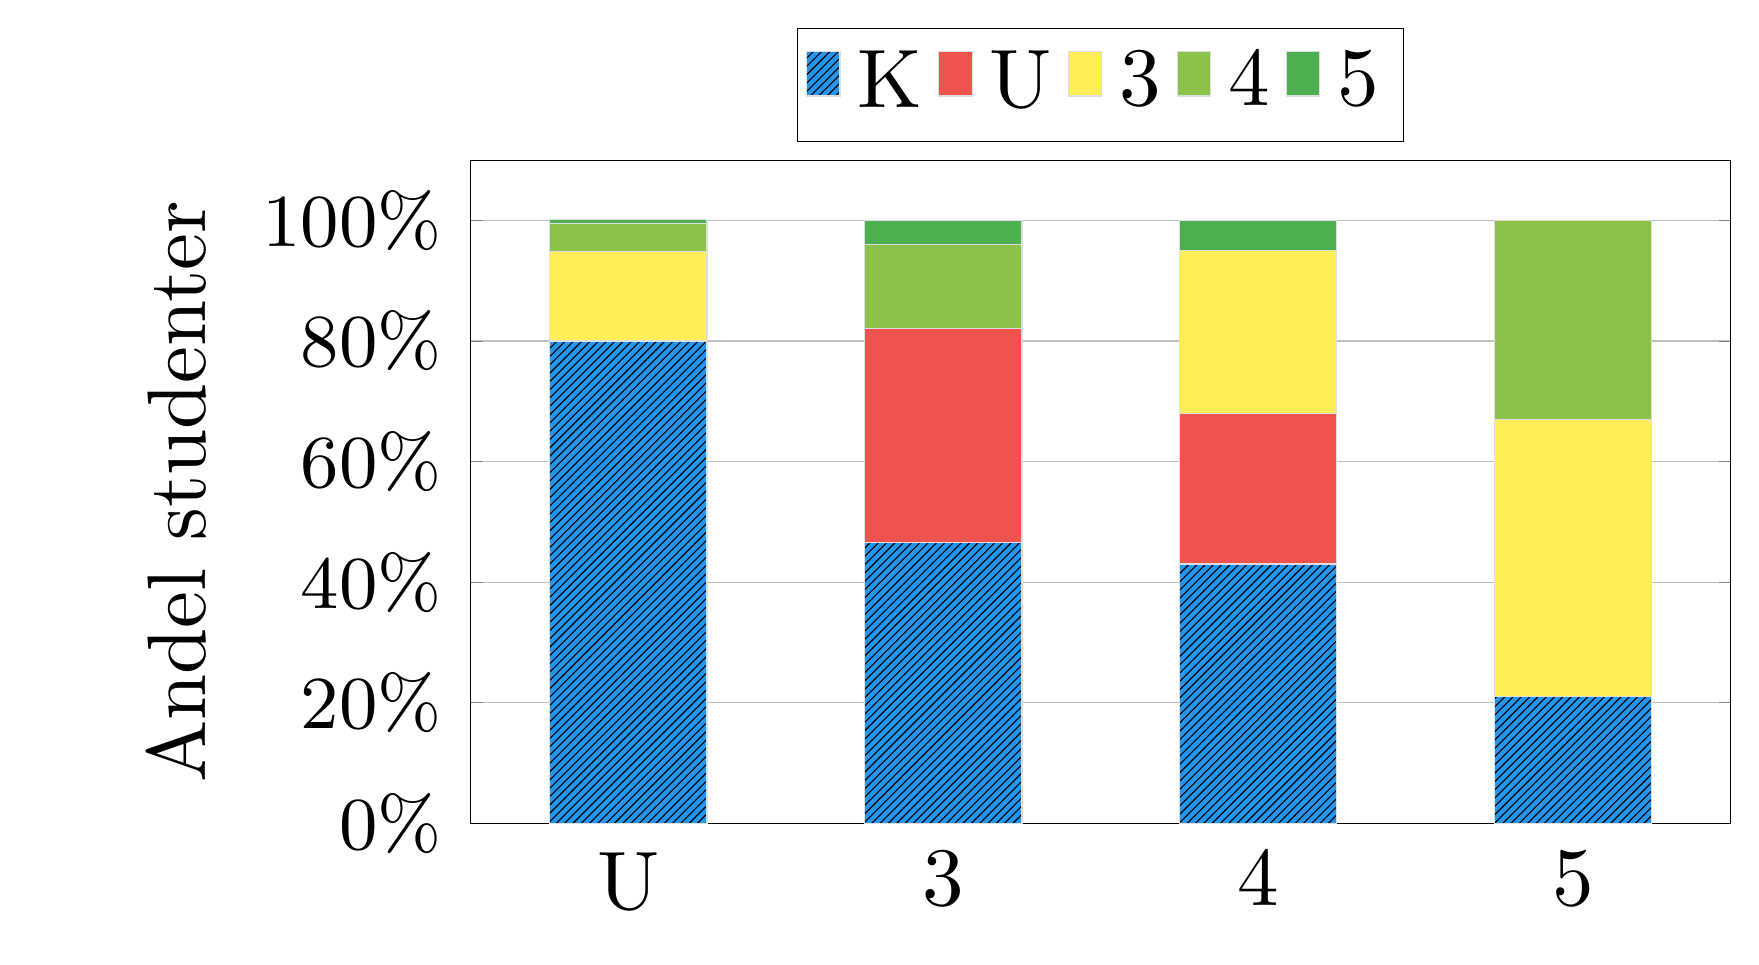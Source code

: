 \definecolor{klight_green_200}{RGB}{197, 225, 165}
\definecolor{klight_green_300}{RGB}{174, 213, 129}
\definecolor{klight_green_400}{RGB}{156, 204, 101}
\definecolor{klight_green_500}{RGB}{139, 195, 74}
\definecolor{kred_400}{RGB}{239, 83, 80}
\definecolor{kyellow_400}{RGB}{255, 238, 88}
\definecolor{kgreen_300}{RGB}{129, 199, 132}
\definecolor{kgreen_500}{RGB}{76, 175, 80}
\definecolor{kgrey}{RGB}{222,222,222}
\definecolor{kblue_500}{RGB}{33, 150, 243}

% \pgfplotstableread[row sep=\\,col sep=&]{
%     interval & u & false \\
%     U     & 69  & 31 \\
%     3     & 83 & 17  \\
%     4     &    &     \\
%     5     &    &     \\
%     }\mydata

\begin{tikzpicture}
    \begin{axis}[
            ybar stacked,
            x=4cm,
            enlarge x limits={abs=2cm},
            %enlarge y limits={abs=0.5cm},
            bar width=2cm,
            width=16cm,
            height=10cm,
            legend style={at={(0.5, 1.2)},
                anchor=north,legend columns=-1},
            legend image post style={scale=2},
            major x tick style = transparent,
            ymajorgrids = true,
            symbolic x coords={U, 3, 4, 5},
            xtick=data,
            %nodes near coords={\pgfmathprintnumber[fixed,fixed,precision=0]{\pgfplotspointmeta}\,\%},
            nodes near coords align={},
            ymin=0,ymax=110,
            ylabel={Andel studenter},
            yticklabel={\small \pgfmathparse{\tick}\pgfmathprintnumber{\pgfmathresult}\%},
            ylabel={Andel studenter},
            %ticklabel style = {font=\tiny},
            nodes={scale=3, transform shape}  % increase size of everything
        ]
        \addplot [fill=kblue_500!100,draw=kgrey!100, postaction={pattern=north east lines}] coordinates {(U, 80) (3, 46.5) (4, 43) (5, 21)};  % Korrekt klassificerade
        \addplot [fill=kred_400!100,draw=kgrey!100] coordinates {(U, 0) (3, 35.6) (4, 25) (5, 0)};  % Klass. U
        \addplot [fill=kyellow_400!100,draw=kgrey!100] coordinates {(U, 14.8) (3, 0) (4, 27) (5, 46)};   % Klass. 3:a
        \addplot [fill=klight_green_500!100,draw=kgrey!100] coordinates {(U, 4.7) (3, 13.9) (4, 0) (5, 33)};   % Klass. 4:a
        \addplot [fill=kgreen_500!100,draw=kgrey!100] coordinates {(U, 0.6) (3, 4) (4, 5) (5, 0)};   % Klass. 5:a
        \legend{K, U, 3, 4, 5}
    \end{axis}
\end{tikzpicture}
